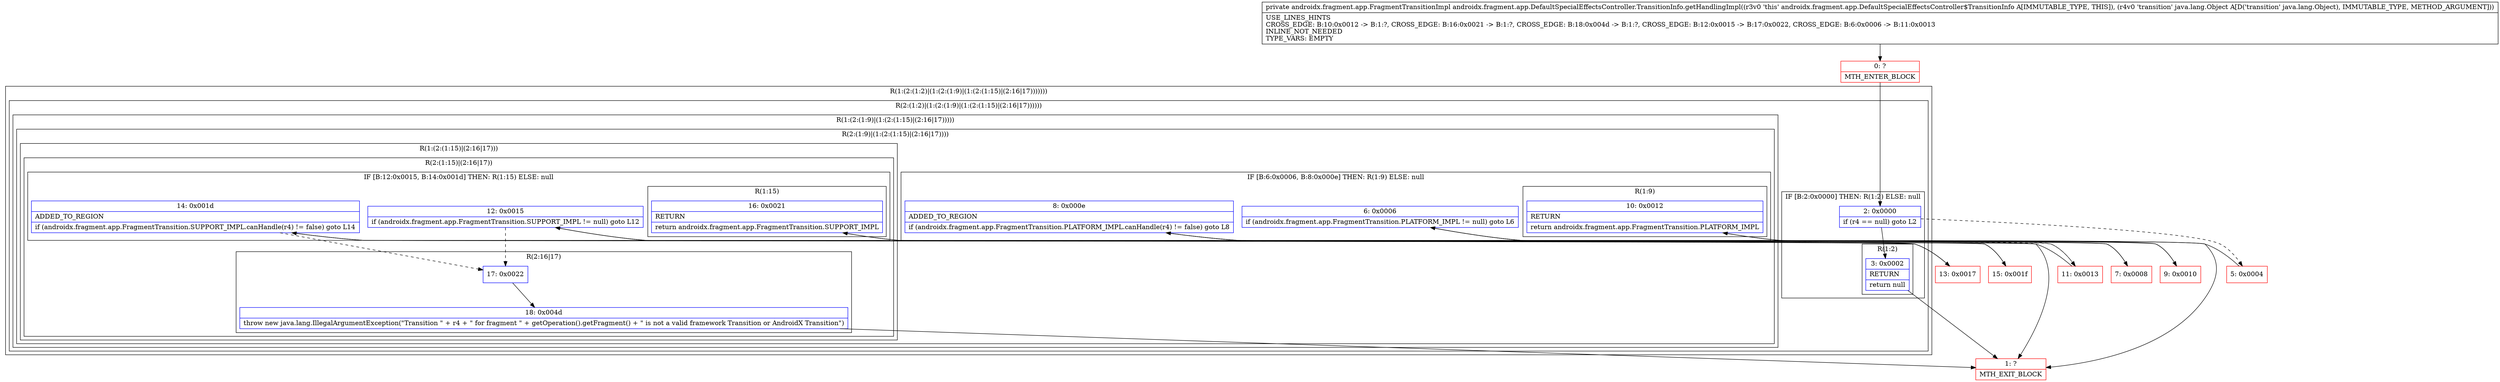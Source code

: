 digraph "CFG forandroidx.fragment.app.DefaultSpecialEffectsController.TransitionInfo.getHandlingImpl(Ljava\/lang\/Object;)Landroidx\/fragment\/app\/FragmentTransitionImpl;" {
subgraph cluster_Region_1205016698 {
label = "R(1:(2:(1:2)|(1:(2:(1:9)|(1:(2:(1:15)|(2:16|17)))))))";
node [shape=record,color=blue];
subgraph cluster_Region_46160778 {
label = "R(2:(1:2)|(1:(2:(1:9)|(1:(2:(1:15)|(2:16|17))))))";
node [shape=record,color=blue];
subgraph cluster_IfRegion_660283661 {
label = "IF [B:2:0x0000] THEN: R(1:2) ELSE: null";
node [shape=record,color=blue];
Node_2 [shape=record,label="{2\:\ 0x0000|if (r4 == null) goto L2\l}"];
subgraph cluster_Region_2104813064 {
label = "R(1:2)";
node [shape=record,color=blue];
Node_3 [shape=record,label="{3\:\ 0x0002|RETURN\l|return null\l}"];
}
}
subgraph cluster_Region_582689044 {
label = "R(1:(2:(1:9)|(1:(2:(1:15)|(2:16|17)))))";
node [shape=record,color=blue];
subgraph cluster_Region_572994242 {
label = "R(2:(1:9)|(1:(2:(1:15)|(2:16|17))))";
node [shape=record,color=blue];
subgraph cluster_IfRegion_1544174786 {
label = "IF [B:6:0x0006, B:8:0x000e] THEN: R(1:9) ELSE: null";
node [shape=record,color=blue];
Node_6 [shape=record,label="{6\:\ 0x0006|if (androidx.fragment.app.FragmentTransition.PLATFORM_IMPL != null) goto L6\l}"];
Node_8 [shape=record,label="{8\:\ 0x000e|ADDED_TO_REGION\l|if (androidx.fragment.app.FragmentTransition.PLATFORM_IMPL.canHandle(r4) != false) goto L8\l}"];
subgraph cluster_Region_102024685 {
label = "R(1:9)";
node [shape=record,color=blue];
Node_10 [shape=record,label="{10\:\ 0x0012|RETURN\l|return androidx.fragment.app.FragmentTransition.PLATFORM_IMPL\l}"];
}
}
subgraph cluster_Region_2103240634 {
label = "R(1:(2:(1:15)|(2:16|17)))";
node [shape=record,color=blue];
subgraph cluster_Region_1719041009 {
label = "R(2:(1:15)|(2:16|17))";
node [shape=record,color=blue];
subgraph cluster_IfRegion_1796712401 {
label = "IF [B:12:0x0015, B:14:0x001d] THEN: R(1:15) ELSE: null";
node [shape=record,color=blue];
Node_12 [shape=record,label="{12\:\ 0x0015|if (androidx.fragment.app.FragmentTransition.SUPPORT_IMPL != null) goto L12\l}"];
Node_14 [shape=record,label="{14\:\ 0x001d|ADDED_TO_REGION\l|if (androidx.fragment.app.FragmentTransition.SUPPORT_IMPL.canHandle(r4) != false) goto L14\l}"];
subgraph cluster_Region_1259093235 {
label = "R(1:15)";
node [shape=record,color=blue];
Node_16 [shape=record,label="{16\:\ 0x0021|RETURN\l|return androidx.fragment.app.FragmentTransition.SUPPORT_IMPL\l}"];
}
}
subgraph cluster_Region_1375167263 {
label = "R(2:16|17)";
node [shape=record,color=blue];
Node_17 [shape=record,label="{17\:\ 0x0022}"];
Node_18 [shape=record,label="{18\:\ 0x004d|throw new java.lang.IllegalArgumentException(\"Transition \" + r4 + \" for fragment \" + getOperation().getFragment() + \" is not a valid framework Transition or AndroidX Transition\")\l}"];
}
}
}
}
}
}
}
Node_0 [shape=record,color=red,label="{0\:\ ?|MTH_ENTER_BLOCK\l}"];
Node_1 [shape=record,color=red,label="{1\:\ ?|MTH_EXIT_BLOCK\l}"];
Node_5 [shape=record,color=red,label="{5\:\ 0x0004}"];
Node_7 [shape=record,color=red,label="{7\:\ 0x0008}"];
Node_9 [shape=record,color=red,label="{9\:\ 0x0010}"];
Node_11 [shape=record,color=red,label="{11\:\ 0x0013}"];
Node_13 [shape=record,color=red,label="{13\:\ 0x0017}"];
Node_15 [shape=record,color=red,label="{15\:\ 0x001f}"];
MethodNode[shape=record,label="{private androidx.fragment.app.FragmentTransitionImpl androidx.fragment.app.DefaultSpecialEffectsController.TransitionInfo.getHandlingImpl((r3v0 'this' androidx.fragment.app.DefaultSpecialEffectsController$TransitionInfo A[IMMUTABLE_TYPE, THIS]), (r4v0 'transition' java.lang.Object A[D('transition' java.lang.Object), IMMUTABLE_TYPE, METHOD_ARGUMENT]))  | USE_LINES_HINTS\lCROSS_EDGE: B:10:0x0012 \-\> B:1:?, CROSS_EDGE: B:16:0x0021 \-\> B:1:?, CROSS_EDGE: B:18:0x004d \-\> B:1:?, CROSS_EDGE: B:12:0x0015 \-\> B:17:0x0022, CROSS_EDGE: B:6:0x0006 \-\> B:11:0x0013\lINLINE_NOT_NEEDED\lTYPE_VARS: EMPTY\l}"];
MethodNode -> Node_0;Node_2 -> Node_3;
Node_2 -> Node_5[style=dashed];
Node_3 -> Node_1;
Node_6 -> Node_7;
Node_6 -> Node_11[style=dashed];
Node_8 -> Node_9;
Node_8 -> Node_11[style=dashed];
Node_10 -> Node_1;
Node_12 -> Node_13;
Node_12 -> Node_17[style=dashed];
Node_14 -> Node_15;
Node_14 -> Node_17[style=dashed];
Node_16 -> Node_1;
Node_17 -> Node_18;
Node_18 -> Node_1;
Node_0 -> Node_2;
Node_5 -> Node_6;
Node_7 -> Node_8;
Node_9 -> Node_10;
Node_11 -> Node_12;
Node_13 -> Node_14;
Node_15 -> Node_16;
}

